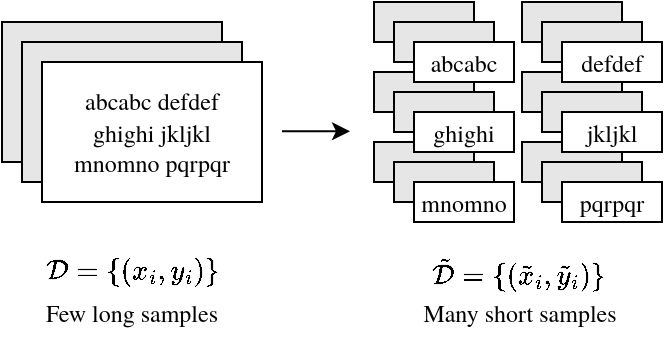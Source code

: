 <mxfile version="20.6.0" type="device"><diagram id="ryqhdpkechNZ6kljnCCx" name="Page-1"><mxGraphModel dx="666" dy="403" grid="1" gridSize="10" guides="1" tooltips="1" connect="1" arrows="1" fold="1" page="1" pageScale="1" pageWidth="330" pageHeight="170" math="1" shadow="0"><root><mxCell id="0"/><mxCell id="1" parent="0"/><mxCell id="EPzWJF1GRiSawY6X3cPb-36" value="" style="rounded=0;whiteSpace=wrap;html=1;fillColor=#E6E6E6;" parent="1" vertex="1"><mxGeometry x="186" y="70" width="50" height="20" as="geometry"/></mxCell><mxCell id="EPzWJF1GRiSawY6X3cPb-37" value="" style="rounded=0;whiteSpace=wrap;html=1;fillColor=#E6E6E6;" parent="1" vertex="1"><mxGeometry x="260" y="70" width="50" height="20" as="geometry"/></mxCell><mxCell id="EPzWJF1GRiSawY6X3cPb-38" value="" style="rounded=0;whiteSpace=wrap;html=1;fillColor=#E6E6E6;" parent="1" vertex="1"><mxGeometry x="196" y="80" width="50" height="20" as="geometry"/></mxCell><mxCell id="EPzWJF1GRiSawY6X3cPb-39" value="&lt;font face=&quot;TeX Gyre Termes&quot;&gt;mnomno&lt;/font&gt;" style="rounded=0;whiteSpace=wrap;html=1;" parent="1" vertex="1"><mxGeometry x="206" y="90" width="50" height="20" as="geometry"/></mxCell><mxCell id="EPzWJF1GRiSawY6X3cPb-40" value="" style="rounded=0;whiteSpace=wrap;html=1;fillColor=#E6E6E6;" parent="1" vertex="1"><mxGeometry x="270" y="80" width="50" height="20" as="geometry"/></mxCell><mxCell id="EPzWJF1GRiSawY6X3cPb-41" value="&lt;font face=&quot;TeX Gyre Termes&quot;&gt;pqrpqr&lt;/font&gt;" style="rounded=0;whiteSpace=wrap;html=1;" parent="1" vertex="1"><mxGeometry x="280" y="90" width="50" height="20" as="geometry"/></mxCell><mxCell id="EPzWJF1GRiSawY6X3cPb-30" value="" style="rounded=0;whiteSpace=wrap;html=1;fillColor=#E6E6E6;" parent="1" vertex="1"><mxGeometry x="186" y="35" width="50" height="20" as="geometry"/></mxCell><mxCell id="EPzWJF1GRiSawY6X3cPb-31" value="" style="rounded=0;whiteSpace=wrap;html=1;fillColor=#E6E6E6;" parent="1" vertex="1"><mxGeometry x="260" y="35" width="50" height="20" as="geometry"/></mxCell><mxCell id="EPzWJF1GRiSawY6X3cPb-32" value="" style="rounded=0;whiteSpace=wrap;html=1;fillColor=#E6E6E6;" parent="1" vertex="1"><mxGeometry x="196" y="45" width="50" height="20" as="geometry"/></mxCell><mxCell id="EPzWJF1GRiSawY6X3cPb-33" value="&lt;font face=&quot;TeX Gyre Termes&quot;&gt;ghighi&lt;/font&gt;" style="rounded=0;whiteSpace=wrap;html=1;" parent="1" vertex="1"><mxGeometry x="206" y="55" width="50" height="20" as="geometry"/></mxCell><mxCell id="EPzWJF1GRiSawY6X3cPb-34" value="" style="rounded=0;whiteSpace=wrap;html=1;fillColor=#E6E6E6;" parent="1" vertex="1"><mxGeometry x="270" y="45" width="50" height="20" as="geometry"/></mxCell><mxCell id="EPzWJF1GRiSawY6X3cPb-35" value="&lt;font face=&quot;TeX Gyre Termes&quot;&gt;jkljkl&lt;/font&gt;" style="rounded=0;whiteSpace=wrap;html=1;" parent="1" vertex="1"><mxGeometry x="280" y="55" width="50" height="20" as="geometry"/></mxCell><mxCell id="EPzWJF1GRiSawY6X3cPb-16" value="" style="rounded=0;whiteSpace=wrap;html=1;fillColor=#E6E6E6;" parent="1" vertex="1"><mxGeometry x="186" width="50" height="20" as="geometry"/></mxCell><mxCell id="EPzWJF1GRiSawY6X3cPb-2" value="" style="rounded=0;whiteSpace=wrap;html=1;fillColor=#E6E6E6;" parent="1" vertex="1"><mxGeometry y="10" width="110" height="70" as="geometry"/></mxCell><mxCell id="EPzWJF1GRiSawY6X3cPb-25" value="" style="rounded=0;whiteSpace=wrap;html=1;fillColor=#E6E6E6;" parent="1" vertex="1"><mxGeometry x="260" width="50" height="20" as="geometry"/></mxCell><mxCell id="EPzWJF1GRiSawY6X3cPb-26" value="" style="rounded=0;whiteSpace=wrap;html=1;fillColor=#E6E6E6;" parent="1" vertex="1"><mxGeometry x="196" y="10" width="50" height="20" as="geometry"/></mxCell><mxCell id="EPzWJF1GRiSawY6X3cPb-27" value="&lt;font face=&quot;TeX Gyre Termes&quot;&gt;abcabc&lt;/font&gt;" style="rounded=0;whiteSpace=wrap;html=1;" parent="1" vertex="1"><mxGeometry x="206" y="20" width="50" height="20" as="geometry"/></mxCell><mxCell id="EPzWJF1GRiSawY6X3cPb-28" value="" style="rounded=0;whiteSpace=wrap;html=1;fillColor=#E6E6E6;" parent="1" vertex="1"><mxGeometry x="270" y="10" width="50" height="20" as="geometry"/></mxCell><mxCell id="EPzWJF1GRiSawY6X3cPb-29" value="&lt;font face=&quot;TeX Gyre Termes&quot;&gt;defdef&lt;/font&gt;" style="rounded=0;whiteSpace=wrap;html=1;" parent="1" vertex="1"><mxGeometry x="280" y="20" width="50" height="20" as="geometry"/></mxCell><mxCell id="EPzWJF1GRiSawY6X3cPb-57" value="" style="rounded=0;whiteSpace=wrap;html=1;fillColor=#E6E6E6;" parent="1" vertex="1"><mxGeometry x="10" y="20" width="110" height="70" as="geometry"/></mxCell><mxCell id="EPzWJF1GRiSawY6X3cPb-58" value="" style="rounded=0;whiteSpace=wrap;html=1;" parent="1" vertex="1"><mxGeometry x="20" y="30" width="110" height="70" as="geometry"/></mxCell><mxCell id="EPzWJF1GRiSawY6X3cPb-64" value="" style="endArrow=classic;html=1;rounded=0;" parent="1" edge="1"><mxGeometry width="50" height="50" relative="1" as="geometry"><mxPoint x="140" y="64.62" as="sourcePoint"/><mxPoint x="174" y="64.62" as="targetPoint"/></mxGeometry></mxCell><mxCell id="EPzWJF1GRiSawY6X3cPb-66" value="&lt;font face=&quot;TeX Gyre Termes&quot;&gt;abcabc defdef&lt;br&gt;ghighi jkljkl&lt;br&gt;mnomno pqrpqr&lt;br&gt;&lt;/font&gt;" style="text;html=1;strokeColor=none;fillColor=none;align=center;verticalAlign=middle;whiteSpace=wrap;rounded=0;" parent="1" vertex="1"><mxGeometry x="20" y="30" width="110" height="70" as="geometry"/></mxCell><mxCell id="EPzWJF1GRiSawY6X3cPb-71" value="&lt;font face=&quot;TeX Gyre Termes&quot;&gt;Few long samples&lt;/font&gt;" style="text;html=1;strokeColor=none;fillColor=none;align=center;verticalAlign=middle;whiteSpace=wrap;rounded=0;" parent="1" vertex="1"><mxGeometry y="140" width="130" height="30" as="geometry"/></mxCell><mxCell id="EPzWJF1GRiSawY6X3cPb-74" value="$$\mathcal{D}=\{(x_i, y_i)\}$$" style="text;html=1;strokeColor=none;fillColor=none;align=center;verticalAlign=middle;whiteSpace=wrap;rounded=0;" parent="1" vertex="1"><mxGeometry y="120" width="130" height="30" as="geometry"/></mxCell><mxCell id="EPzWJF1GRiSawY6X3cPb-76" value="$$\tilde{\mathcal{D}}=\{(\tilde x_i, \tilde y_i)\}$$" style="text;html=1;strokeColor=none;fillColor=none;align=center;verticalAlign=middle;whiteSpace=wrap;rounded=0;" parent="1" vertex="1"><mxGeometry x="188" y="120" width="140" height="30" as="geometry"/></mxCell><mxCell id="EPzWJF1GRiSawY6X3cPb-77" value="&lt;font face=&quot;TeX Gyre Termes&quot;&gt;Many short samples&lt;/font&gt;" style="text;html=1;strokeColor=none;fillColor=none;align=center;verticalAlign=middle;whiteSpace=wrap;rounded=0;" parent="1" vertex="1"><mxGeometry x="190" y="140" width="138" height="30" as="geometry"/></mxCell></root></mxGraphModel></diagram></mxfile>
